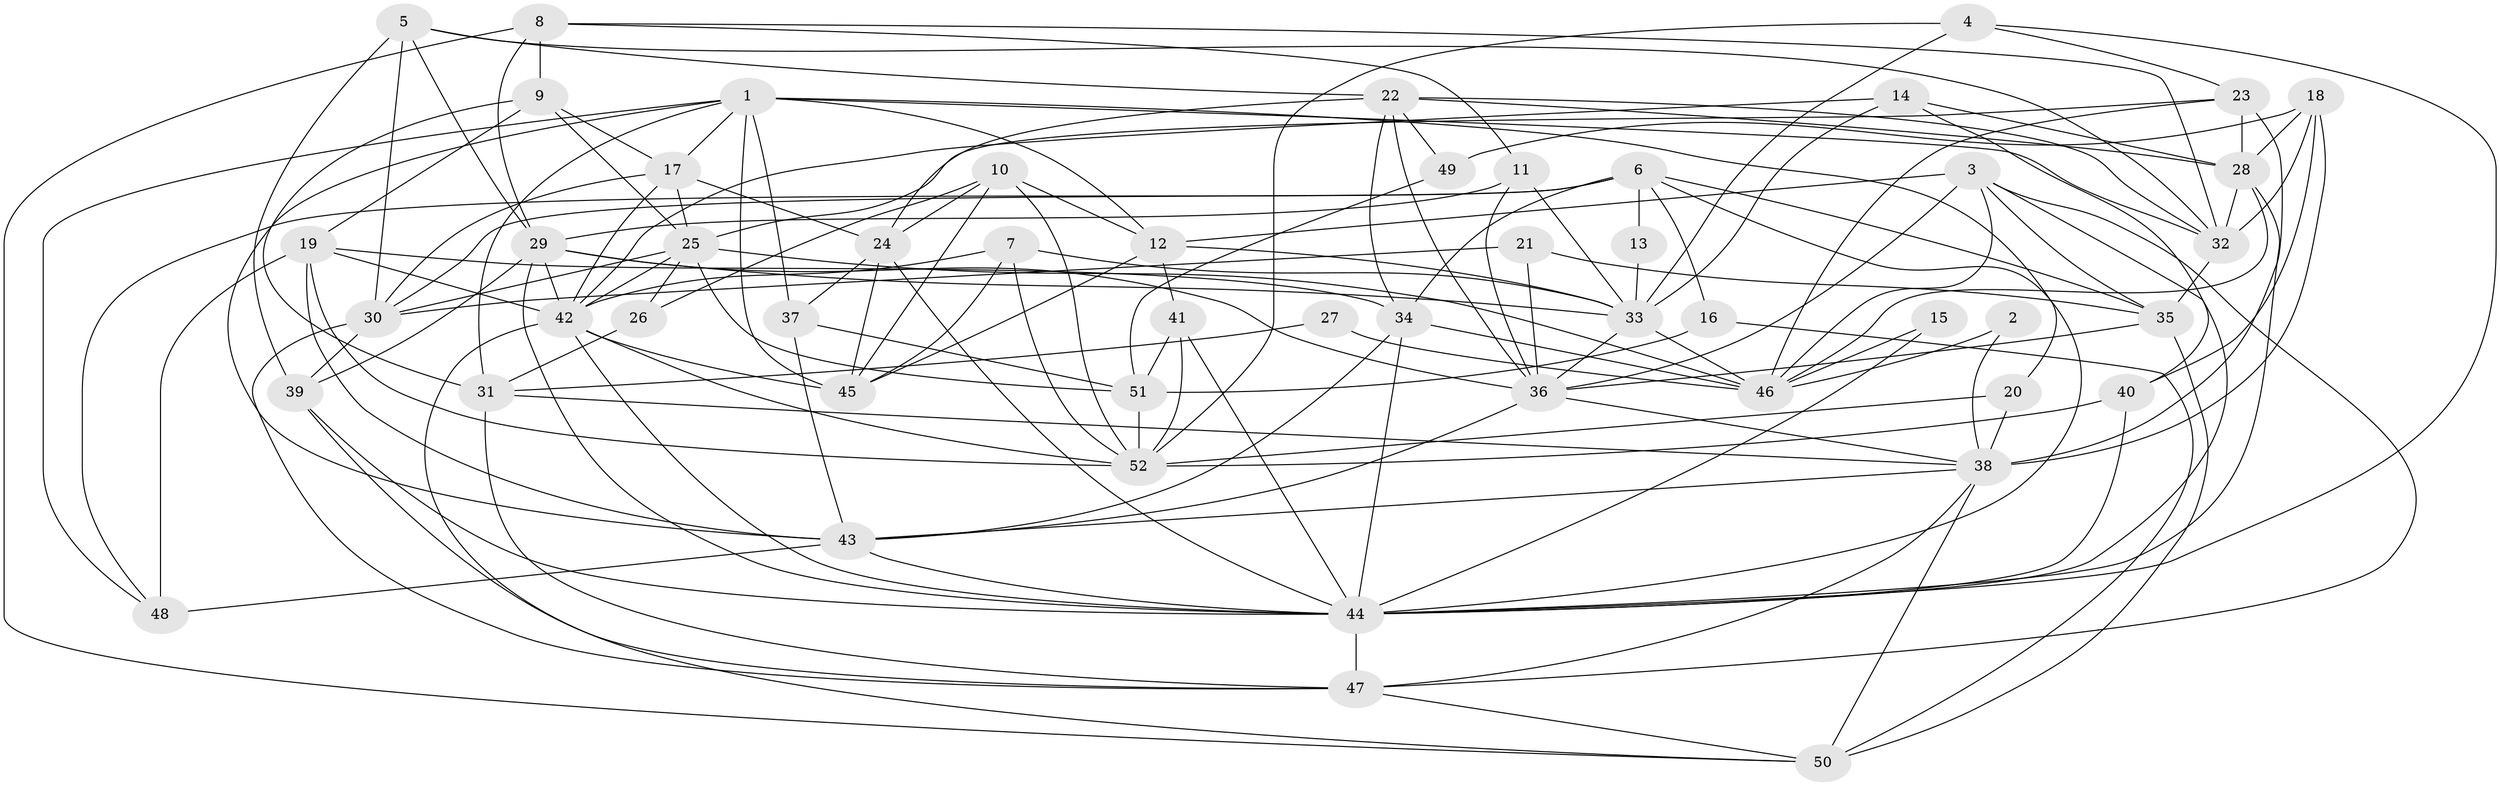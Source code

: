 // original degree distribution, {2: 0.14563106796116504, 5: 0.22330097087378642, 3: 0.27184466019417475, 6: 0.11650485436893204, 4: 0.21359223300970873, 7: 0.009708737864077669, 8: 0.019417475728155338}
// Generated by graph-tools (version 1.1) at 2025/50/03/09/25 03:50:05]
// undirected, 52 vertices, 150 edges
graph export_dot {
graph [start="1"]
  node [color=gray90,style=filled];
  1;
  2;
  3;
  4;
  5;
  6;
  7;
  8;
  9;
  10;
  11;
  12;
  13;
  14;
  15;
  16;
  17;
  18;
  19;
  20;
  21;
  22;
  23;
  24;
  25;
  26;
  27;
  28;
  29;
  30;
  31;
  32;
  33;
  34;
  35;
  36;
  37;
  38;
  39;
  40;
  41;
  42;
  43;
  44;
  45;
  46;
  47;
  48;
  49;
  50;
  51;
  52;
  1 -- 12 [weight=1.0];
  1 -- 17 [weight=1.0];
  1 -- 20 [weight=1.0];
  1 -- 31 [weight=1.0];
  1 -- 32 [weight=1.0];
  1 -- 37 [weight=1.0];
  1 -- 43 [weight=1.0];
  1 -- 45 [weight=1.0];
  1 -- 48 [weight=1.0];
  2 -- 38 [weight=1.0];
  2 -- 46 [weight=1.0];
  3 -- 12 [weight=1.0];
  3 -- 35 [weight=1.0];
  3 -- 36 [weight=1.0];
  3 -- 44 [weight=1.0];
  3 -- 46 [weight=1.0];
  3 -- 47 [weight=1.0];
  4 -- 23 [weight=1.0];
  4 -- 33 [weight=1.0];
  4 -- 44 [weight=1.0];
  4 -- 52 [weight=1.0];
  5 -- 22 [weight=1.0];
  5 -- 29 [weight=1.0];
  5 -- 30 [weight=1.0];
  5 -- 32 [weight=1.0];
  5 -- 39 [weight=1.0];
  6 -- 13 [weight=1.0];
  6 -- 16 [weight=1.0];
  6 -- 30 [weight=1.0];
  6 -- 34 [weight=1.0];
  6 -- 35 [weight=1.0];
  6 -- 44 [weight=1.0];
  6 -- 48 [weight=1.0];
  7 -- 33 [weight=1.0];
  7 -- 42 [weight=1.0];
  7 -- 45 [weight=1.0];
  7 -- 52 [weight=1.0];
  8 -- 9 [weight=1.0];
  8 -- 11 [weight=1.0];
  8 -- 29 [weight=1.0];
  8 -- 32 [weight=1.0];
  8 -- 50 [weight=1.0];
  9 -- 17 [weight=1.0];
  9 -- 19 [weight=1.0];
  9 -- 25 [weight=1.0];
  9 -- 31 [weight=1.0];
  10 -- 12 [weight=1.0];
  10 -- 24 [weight=1.0];
  10 -- 26 [weight=1.0];
  10 -- 45 [weight=1.0];
  10 -- 52 [weight=1.0];
  11 -- 29 [weight=1.0];
  11 -- 33 [weight=1.0];
  11 -- 36 [weight=1.0];
  12 -- 33 [weight=1.0];
  12 -- 41 [weight=1.0];
  12 -- 45 [weight=1.0];
  13 -- 33 [weight=1.0];
  14 -- 28 [weight=1.0];
  14 -- 33 [weight=1.0];
  14 -- 40 [weight=1.0];
  14 -- 42 [weight=1.0];
  15 -- 44 [weight=1.0];
  15 -- 46 [weight=1.0];
  16 -- 50 [weight=1.0];
  16 -- 51 [weight=1.0];
  17 -- 24 [weight=1.0];
  17 -- 25 [weight=1.0];
  17 -- 30 [weight=1.0];
  17 -- 42 [weight=1.0];
  18 -- 28 [weight=1.0];
  18 -- 32 [weight=1.0];
  18 -- 38 [weight=1.0];
  18 -- 40 [weight=1.0];
  18 -- 49 [weight=1.0];
  19 -- 34 [weight=1.0];
  19 -- 42 [weight=1.0];
  19 -- 43 [weight=1.0];
  19 -- 48 [weight=2.0];
  19 -- 52 [weight=1.0];
  20 -- 38 [weight=1.0];
  20 -- 52 [weight=1.0];
  21 -- 30 [weight=1.0];
  21 -- 35 [weight=1.0];
  21 -- 36 [weight=1.0];
  22 -- 24 [weight=1.0];
  22 -- 28 [weight=1.0];
  22 -- 32 [weight=1.0];
  22 -- 34 [weight=1.0];
  22 -- 36 [weight=1.0];
  22 -- 49 [weight=1.0];
  23 -- 25 [weight=1.0];
  23 -- 28 [weight=1.0];
  23 -- 38 [weight=1.0];
  23 -- 46 [weight=1.0];
  24 -- 37 [weight=1.0];
  24 -- 44 [weight=1.0];
  24 -- 45 [weight=1.0];
  25 -- 26 [weight=1.0];
  25 -- 30 [weight=1.0];
  25 -- 42 [weight=1.0];
  25 -- 46 [weight=1.0];
  25 -- 51 [weight=1.0];
  26 -- 31 [weight=1.0];
  27 -- 31 [weight=1.0];
  27 -- 46 [weight=1.0];
  28 -- 32 [weight=1.0];
  28 -- 44 [weight=1.0];
  28 -- 46 [weight=1.0];
  29 -- 33 [weight=1.0];
  29 -- 36 [weight=1.0];
  29 -- 39 [weight=1.0];
  29 -- 42 [weight=1.0];
  29 -- 44 [weight=1.0];
  30 -- 39 [weight=1.0];
  30 -- 47 [weight=1.0];
  31 -- 38 [weight=1.0];
  31 -- 47 [weight=1.0];
  32 -- 35 [weight=1.0];
  33 -- 36 [weight=1.0];
  33 -- 46 [weight=1.0];
  34 -- 43 [weight=1.0];
  34 -- 44 [weight=1.0];
  34 -- 46 [weight=1.0];
  35 -- 36 [weight=1.0];
  35 -- 50 [weight=1.0];
  36 -- 38 [weight=1.0];
  36 -- 43 [weight=1.0];
  37 -- 43 [weight=1.0];
  37 -- 51 [weight=1.0];
  38 -- 43 [weight=2.0];
  38 -- 47 [weight=1.0];
  38 -- 50 [weight=1.0];
  39 -- 44 [weight=1.0];
  39 -- 47 [weight=1.0];
  40 -- 44 [weight=1.0];
  40 -- 52 [weight=1.0];
  41 -- 44 [weight=2.0];
  41 -- 51 [weight=1.0];
  41 -- 52 [weight=1.0];
  42 -- 44 [weight=1.0];
  42 -- 45 [weight=1.0];
  42 -- 50 [weight=1.0];
  42 -- 52 [weight=1.0];
  43 -- 44 [weight=1.0];
  43 -- 48 [weight=1.0];
  44 -- 47 [weight=1.0];
  47 -- 50 [weight=1.0];
  49 -- 51 [weight=1.0];
  51 -- 52 [weight=1.0];
}
